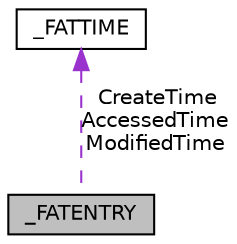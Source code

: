 digraph "_FATENTRY"
{
 // LATEX_PDF_SIZE
  edge [fontname="Helvetica",fontsize="10",labelfontname="Helvetica",labelfontsize="10"];
  node [fontname="Helvetica",fontsize="10",shape=record];
  Node1 [label="_FATENTRY",height=0.2,width=0.4,color="black", fillcolor="grey75", style="filled", fontcolor="black",tooltip=" "];
  Node2 -> Node1 [dir="back",color="darkorchid3",fontsize="10",style="dashed",label=" CreateTime\nAccessedTime\nModifiedTime" ,fontname="Helvetica"];
  Node2 [label="_FATTIME",height=0.2,width=0.4,color="black", fillcolor="white", style="filled",URL="$d6/d0b/struct__FATTIME.html",tooltip=" "];
}
